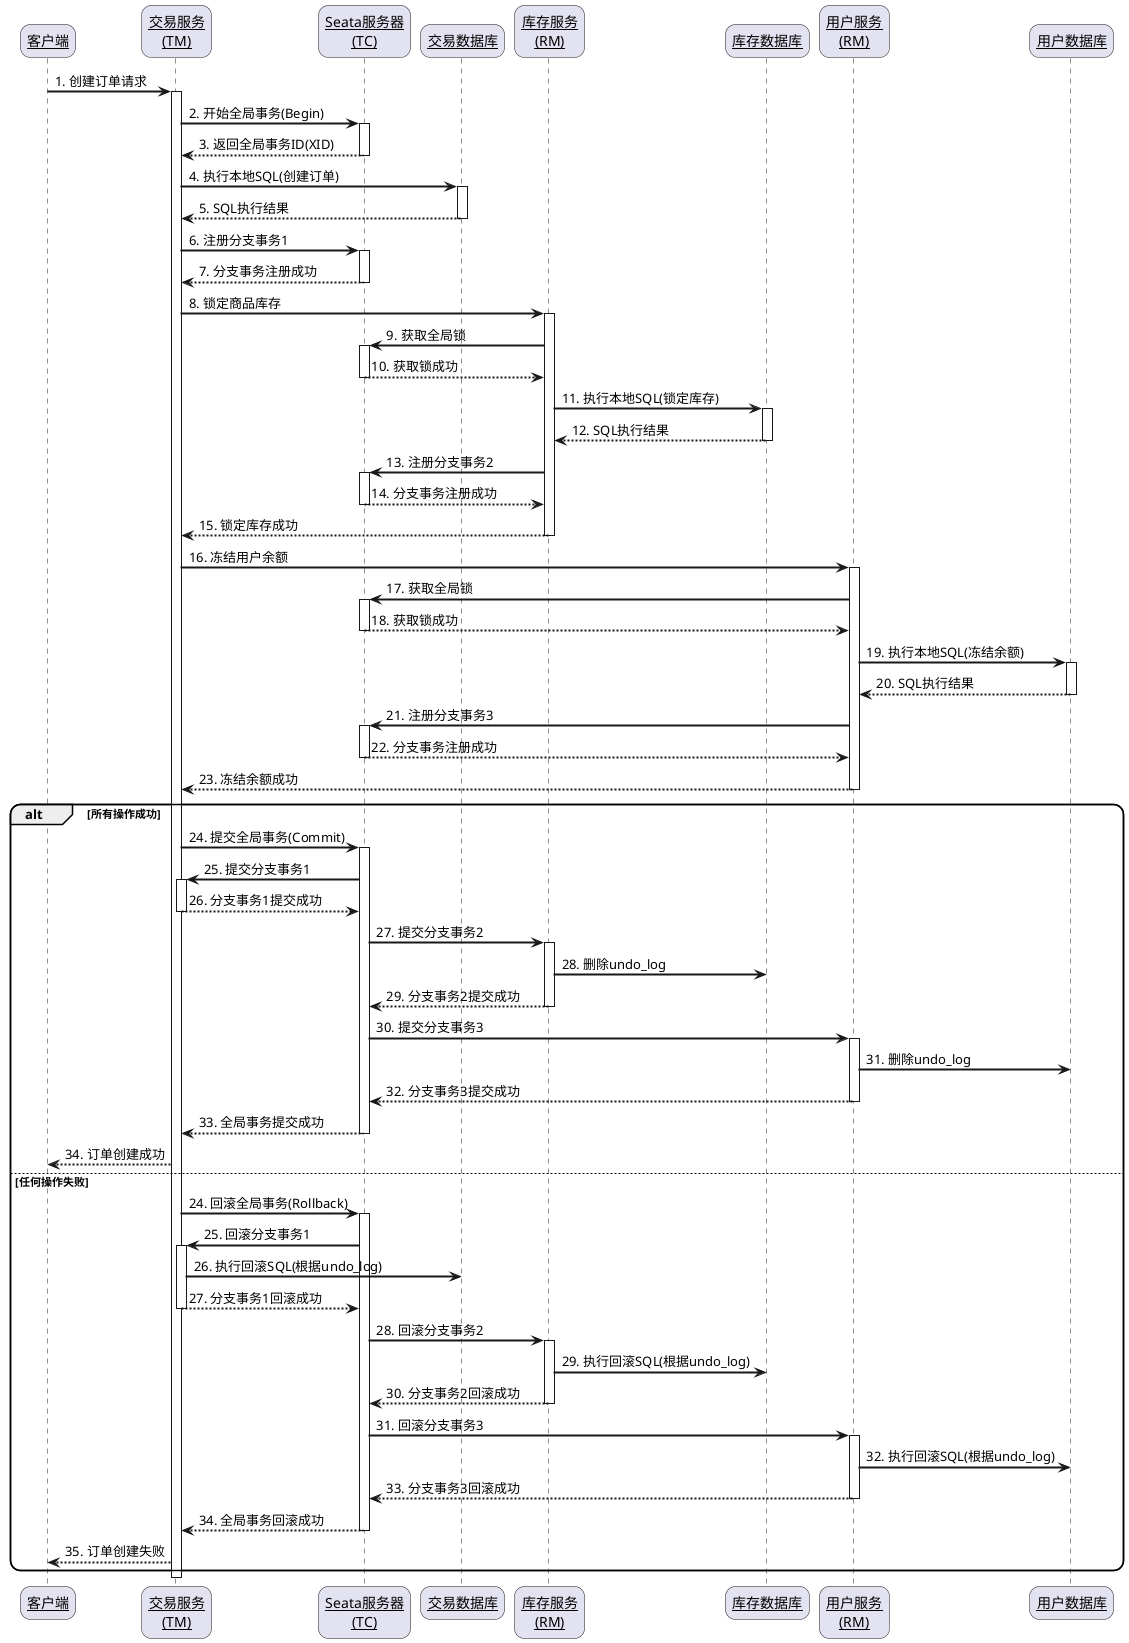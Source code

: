 @startuml 电商平台分布式事务流程

' 样式设置
skinparam sequenceArrowThickness 2
skinparam roundcorner 20
skinparam maxmessagesize 200
skinparam sequenceParticipant underline

' 参与者定义
participant "客户端" as Client
participant "交易服务\n(TM)" as TradeService
participant "Seata服务器\n(TC)" as SeataServer
participant "交易数据库" as TradeDB
participant "库存服务\n(RM)" as StockService
participant "库存数据库" as StockDB
participant "用户服务\n(RM)" as UserService
participant "用户数据库" as UserDB

' 全局事务开始
Client -> TradeService: 1. 创建订单请求
activate TradeService

TradeService -> SeataServer: 2. 开始全局事务(Begin)
activate SeataServer
SeataServer --> TradeService: 3. 返回全局事务ID(XID)
deactivate SeataServer

' 交易服务分支事务
TradeService -> TradeDB: 4. 执行本地SQL(创建订单)
activate TradeDB
TradeDB --> TradeService: 5. SQL执行结果
deactivate TradeDB

TradeService -> SeataServer: 6. 注册分支事务1
activate SeataServer
SeataServer --> TradeService: 7. 分支事务注册成功
deactivate SeataServer

' 库存服务分支事务
TradeService -> StockService: 8. 锁定商品库存
activate StockService

StockService -> SeataServer: 9. 获取全局锁
activate SeataServer
SeataServer --> StockService: 10. 获取锁成功
deactivate SeataServer

StockService -> StockDB: 11. 执行本地SQL(锁定库存)
activate StockDB
StockDB --> StockService: 12. SQL执行结果
deactivate StockDB

StockService -> SeataServer: 13. 注册分支事务2
activate SeataServer
SeataServer --> StockService: 14. 分支事务注册成功
deactivate SeataServer

StockService --> TradeService: 15. 锁定库存成功
deactivate StockService

' 用户服务分支事务
TradeService -> UserService: 16. 冻结用户余额
activate UserService

UserService -> SeataServer: 17. 获取全局锁
activate SeataServer
SeataServer --> UserService: 18. 获取锁成功
deactivate SeataServer

UserService -> UserDB: 19. 执行本地SQL(冻结余额)
activate UserDB
UserDB --> UserService: 20. SQL执行结果
deactivate UserDB

UserService -> SeataServer: 21. 注册分支事务3
activate SeataServer
SeataServer --> UserService: 22. 分支事务注册成功
deactivate SeataServer

UserService --> TradeService: 23. 冻结余额成功
deactivate UserService

' 全局事务提交
alt 所有操作成功
    TradeService -> SeataServer: 24. 提交全局事务(Commit)
    activate SeataServer
    
    SeataServer -> TradeService: 25. 提交分支事务1
    activate TradeService
    TradeService --> SeataServer: 26. 分支事务1提交成功
    deactivate TradeService
    
    SeataServer -> StockService: 27. 提交分支事务2
    activate StockService
    StockService -> StockDB: 28. 删除undo_log
    StockService --> SeataServer: 29. 分支事务2提交成功
    deactivate StockService
    
    SeataServer -> UserService: 30. 提交分支事务3
    activate UserService
    UserService -> UserDB: 31. 删除undo_log
    UserService --> SeataServer: 32. 分支事务3提交成功
    deactivate UserService
    
    SeataServer --> TradeService: 33. 全局事务提交成功
    deactivate SeataServer
    
    TradeService --> Client: 34. 订单创建成功
else 任何操作失败
    TradeService -> SeataServer: 24. 回滚全局事务(Rollback)
    activate SeataServer
    
    SeataServer -> TradeService: 25. 回滚分支事务1
    activate TradeService
    TradeService -> TradeDB: 26. 执行回滚SQL(根据undo_log)
    TradeService --> SeataServer: 27. 分支事务1回滚成功
    deactivate TradeService
    
    SeataServer -> StockService: 28. 回滚分支事务2
    activate StockService
    StockService -> StockDB: 29. 执行回滚SQL(根据undo_log)
    StockService --> SeataServer: 30. 分支事务2回滚成功
    deactivate StockService
    
    SeataServer -> UserService: 31. 回滚分支事务3
    activate UserService
    UserService -> UserDB: 32. 执行回滚SQL(根据undo_log)
    UserService --> SeataServer: 33. 分支事务3回滚成功
    deactivate UserService
    
    SeataServer --> TradeService: 34. 全局事务回滚成功
    deactivate SeataServer
    
    TradeService --> Client: 35. 订单创建失败
end

deactivate TradeService

@enduml 